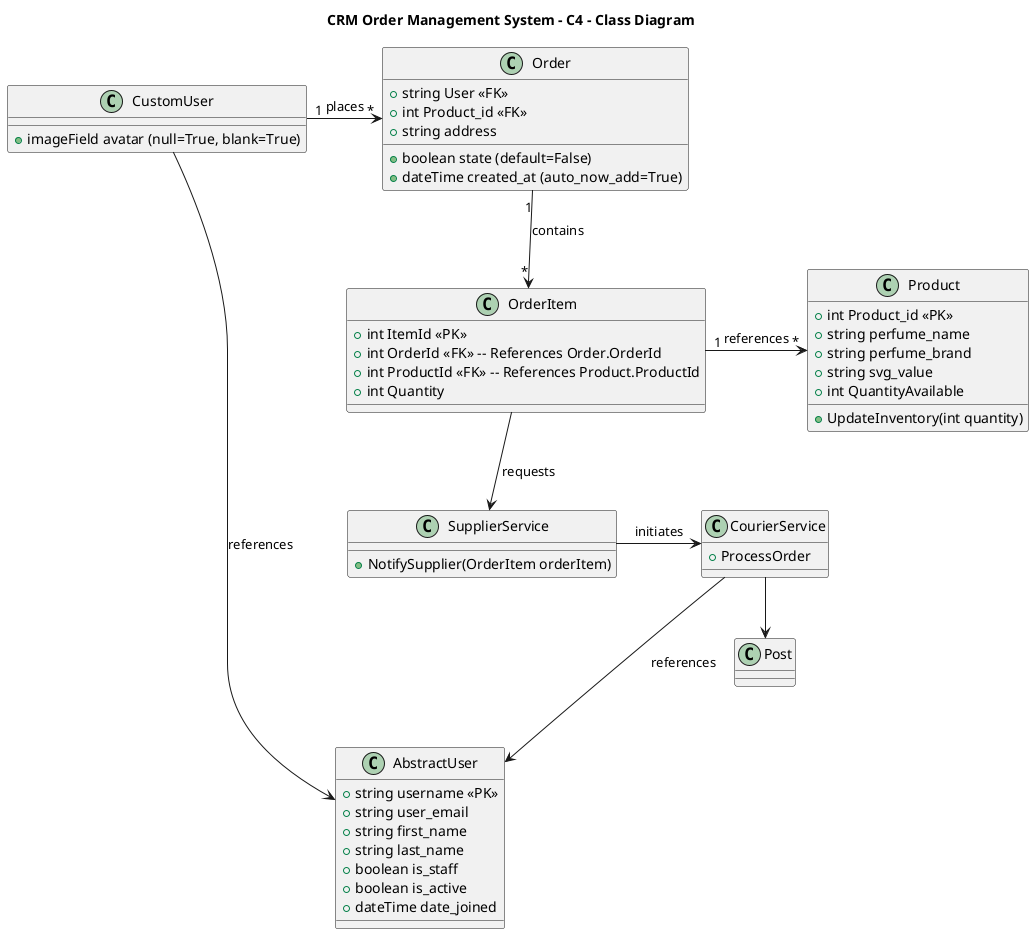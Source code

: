 @startuml

title CRM Order Management System - C4 - Class Diagram

class AbstractUser {
    + string username <<PK>>
    + string user_email
    + string first_name
    + string last_name
    + boolean is_staff
    + boolean is_active
    + dateTime date_joined

}
class CustomUser {
	+ imageField avatar (null=True, blank=True)
}

class Order {
	+ string User <<FK>>
	+ int Product_id <<FK>>
	+ string address
	+ boolean state (default=False)
	+ dateTime created_at (auto_now_add=True)
}

class OrderItem {
  + int ItemId <<PK>>
  + int OrderId <<FK>> -- References Order.OrderId
  + int ProductId <<FK>> -- References Product.ProductId
  + int Quantity
}

class Product {
    + int Product_id <<PK>>
    + string perfume_name
	+ string perfume_brand
	+ string svg_value
    + int QuantityAvailable
    + UpdateInventory(int quantity)
}

class CourierService {
  + ProcessOrder
}

class SupplierService {
  + NotifySupplier(OrderItem orderItem)
}


class Post {
}

CustomUser "1" -> "*" Order : places
CustomUser --> AbstractUser : references
Order "1" --> "*" OrderItem : contains
OrderItem "1" -> "*" Product : "references"
SupplierService -> CourierService : initiates
CourierService ---> AbstractUser : "references"
CourierService --> Post

OrderItem --> SupplierService : "requests"

@enduml